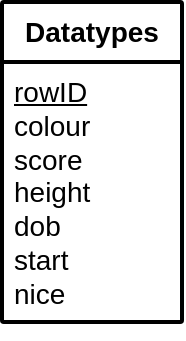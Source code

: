 <mxfile version="26.0.4" pages="4">
  <diagram name="Datatypes" id="0X_pPW02TSwymqmn3ZUb">
    <mxGraphModel dx="1122" dy="677" grid="1" gridSize="10" guides="1" tooltips="1" connect="1" arrows="1" fold="1" page="1" pageScale="1" pageWidth="413" pageHeight="291" math="0" shadow="0">
      <root>
        <mxCell id="RcTGqMjXrtC9ltl5M4Rv-0" />
        <mxCell id="RcTGqMjXrtC9ltl5M4Rv-1" parent="RcTGqMjXrtC9ltl5M4Rv-0" />
        <mxCell id="RcTGqMjXrtC9ltl5M4Rv-2" value="&lt;b&gt;Datatypes&lt;/b&gt;" style="swimlane;childLayout=stackLayout;horizontal=1;startSize=30;horizontalStack=0;rounded=1;fontSize=14;fontStyle=0;strokeWidth=2;resizeParent=0;resizeLast=1;shadow=0;dashed=0;align=center;arcSize=1;whiteSpace=wrap;html=1;fillColor=none;" parent="RcTGqMjXrtC9ltl5M4Rv-1" vertex="1">
          <mxGeometry x="120" y="40" width="90" height="160" as="geometry">
            <mxRectangle x="170" y="370" width="80" height="50" as="alternateBounds" />
          </mxGeometry>
        </mxCell>
        <mxCell id="RcTGqMjXrtC9ltl5M4Rv-3" value="&lt;span style=&quot;font-size: 14px;&quot;&gt;&lt;u&gt;rowID&lt;/u&gt;&lt;/span&gt;&lt;div&gt;&lt;span style=&quot;font-size: 14px;&quot;&gt;colour&lt;/span&gt;&lt;/div&gt;&lt;div&gt;&lt;span style=&quot;font-size: 14px;&quot;&gt;score&lt;/span&gt;&lt;/div&gt;&lt;div&gt;&lt;span style=&quot;font-size: 14px;&quot;&gt;height&lt;/span&gt;&lt;/div&gt;&lt;div&gt;&lt;span style=&quot;font-size: 14px;&quot;&gt;dob&lt;/span&gt;&lt;/div&gt;&lt;div&gt;&lt;span style=&quot;font-size: 14px;&quot;&gt;start&lt;/span&gt;&lt;/div&gt;&lt;div&gt;&lt;span style=&quot;font-size: 14px;&quot;&gt;nice&lt;/span&gt;&lt;/div&gt;" style="align=left;strokeColor=none;fillColor=none;spacingLeft=4;fontSize=12;verticalAlign=top;resizable=0;rotatable=0;part=1;html=1;" parent="RcTGqMjXrtC9ltl5M4Rv-2" vertex="1">
          <mxGeometry y="30" width="90" height="130" as="geometry" />
        </mxCell>
        <mxCell id="RcTGqMjXrtC9ltl5M4Rv-4" style="edgeStyle=orthogonalEdgeStyle;rounded=0;orthogonalLoop=1;jettySize=auto;html=1;exitX=0.5;exitY=1;exitDx=0;exitDy=0;" parent="RcTGqMjXrtC9ltl5M4Rv-2" source="RcTGqMjXrtC9ltl5M4Rv-3" target="RcTGqMjXrtC9ltl5M4Rv-3" edge="1">
          <mxGeometry relative="1" as="geometry" />
        </mxCell>
      </root>
    </mxGraphModel>
  </diagram>
  <diagram name="Pupil" id="wAdeiZtUJT6jyN82lT_o">
    <mxGraphModel dx="1122" dy="386" grid="1" gridSize="10" guides="1" tooltips="1" connect="1" arrows="1" fold="1" page="1" pageScale="1" pageWidth="413" pageHeight="291" math="0" shadow="0">
      <root>
        <mxCell id="dkvHbdE_bJwhCcvxUOfx-0" />
        <mxCell id="dkvHbdE_bJwhCcvxUOfx-1" parent="dkvHbdE_bJwhCcvxUOfx-0" />
        <mxCell id="dkvHbdE_bJwhCcvxUOfx-2" value="&lt;b&gt;Pupil&lt;/b&gt;" style="swimlane;childLayout=stackLayout;horizontal=1;startSize=30;horizontalStack=0;rounded=1;fontSize=14;fontStyle=0;strokeWidth=2;resizeParent=0;resizeLast=1;shadow=0;dashed=0;align=center;arcSize=1;whiteSpace=wrap;html=1;fillColor=none;" parent="dkvHbdE_bJwhCcvxUOfx-1" vertex="1">
          <mxGeometry x="160" y="360" width="80" height="160" as="geometry">
            <mxRectangle x="170" y="370" width="80" height="50" as="alternateBounds" />
          </mxGeometry>
        </mxCell>
        <mxCell id="dkvHbdE_bJwhCcvxUOfx-3" value="&lt;span style=&quot;font-size: 14px;&quot;&gt;&lt;u&gt;pupilID&lt;/u&gt;&lt;/span&gt;&lt;div&gt;&lt;span style=&quot;font-size: 14px;&quot;&gt;addressID&lt;/span&gt;&lt;/div&gt;&lt;div&gt;&lt;span style=&quot;font-size: 14px;&quot;&gt;firstName&lt;/span&gt;&lt;/div&gt;&lt;div&gt;&lt;span style=&quot;font-size: 14px;&quot;&gt;lastName&lt;/span&gt;&lt;/div&gt;&lt;div&gt;&lt;span style=&quot;font-size: 14px;&quot;&gt;dob&lt;/span&gt;&lt;/div&gt;&lt;div&gt;&lt;span style=&quot;font-size: 14px;&quot;&gt;age&lt;/span&gt;&lt;/div&gt;&lt;div&gt;&lt;span style=&quot;font-size: 14px;&quot;&gt;enrolled&lt;/span&gt;&lt;/div&gt;" style="align=left;strokeColor=none;fillColor=none;spacingLeft=4;fontSize=12;verticalAlign=top;resizable=0;rotatable=0;part=1;html=1;" parent="dkvHbdE_bJwhCcvxUOfx-2" vertex="1">
          <mxGeometry y="30" width="80" height="130" as="geometry" />
        </mxCell>
        <mxCell id="dkvHbdE_bJwhCcvxUOfx-4" style="edgeStyle=orthogonalEdgeStyle;rounded=0;orthogonalLoop=1;jettySize=auto;html=1;exitX=0.5;exitY=1;exitDx=0;exitDy=0;" parent="dkvHbdE_bJwhCcvxUOfx-2" source="dkvHbdE_bJwhCcvxUOfx-3" target="dkvHbdE_bJwhCcvxUOfx-3" edge="1">
          <mxGeometry relative="1" as="geometry" />
        </mxCell>
      </root>
    </mxGraphModel>
  </diagram>
  <diagram name="Pet" id="6G0cA9n_ZmabSr0BKAnP">
    <mxGraphModel dx="1122" dy="386" grid="1" gridSize="10" guides="1" tooltips="1" connect="1" arrows="1" fold="1" page="1" pageScale="1" pageWidth="413" pageHeight="291" math="0" shadow="0">
      <root>
        <mxCell id="Yb7dvD6yk6OlYiTLAmy_-0" />
        <mxCell id="Yb7dvD6yk6OlYiTLAmy_-1" parent="Yb7dvD6yk6OlYiTLAmy_-0" />
        <mxCell id="Yb7dvD6yk6OlYiTLAmy_-2" value="&lt;b&gt;Pet&lt;/b&gt;" style="swimlane;childLayout=stackLayout;horizontal=1;startSize=30;horizontalStack=0;rounded=1;fontSize=14;fontStyle=0;strokeWidth=2;resizeParent=0;resizeLast=1;shadow=0;dashed=0;align=center;arcSize=1;whiteSpace=wrap;html=1;fillColor=none;" vertex="1" parent="Yb7dvD6yk6OlYiTLAmy_-1">
          <mxGeometry x="160" y="360" width="60" height="110" as="geometry">
            <mxRectangle x="170" y="370" width="80" height="50" as="alternateBounds" />
          </mxGeometry>
        </mxCell>
        <mxCell id="Yb7dvD6yk6OlYiTLAmy_-3" value="&lt;span style=&quot;font-size: 14px;&quot;&gt;&lt;u&gt;name&lt;/u&gt;&lt;/span&gt;&lt;div&gt;&lt;span style=&quot;font-size: 14px;&quot;&gt;type&lt;/span&gt;&lt;/div&gt;&lt;div&gt;&lt;span style=&quot;font-size: 14px;&quot;&gt;age&lt;/span&gt;&lt;/div&gt;&lt;div&gt;&lt;span style=&quot;font-size: 14px;&quot;&gt;insurer&lt;/span&gt;&lt;/div&gt;" style="align=left;strokeColor=none;fillColor=none;spacingLeft=4;fontSize=12;verticalAlign=top;resizable=0;rotatable=0;part=1;html=1;" vertex="1" parent="Yb7dvD6yk6OlYiTLAmy_-2">
          <mxGeometry y="30" width="60" height="80" as="geometry" />
        </mxCell>
        <mxCell id="Yb7dvD6yk6OlYiTLAmy_-4" style="edgeStyle=orthogonalEdgeStyle;rounded=0;orthogonalLoop=1;jettySize=auto;html=1;exitX=0.5;exitY=1;exitDx=0;exitDy=0;" edge="1" parent="Yb7dvD6yk6OlYiTLAmy_-2" source="Yb7dvD6yk6OlYiTLAmy_-3" target="Yb7dvD6yk6OlYiTLAmy_-3">
          <mxGeometry relative="1" as="geometry" />
        </mxCell>
      </root>
    </mxGraphModel>
  </diagram>
  <diagram name="StaffSubject" id="Q7zGEM8cMa9GbJ4rTJJM">
    <mxGraphModel dx="662" dy="433" grid="1" gridSize="10" guides="1" tooltips="1" connect="1" arrows="1" fold="1" page="1" pageScale="1" pageWidth="1169" pageHeight="827" math="0" shadow="0">
      <root>
        <mxCell id="RcTGqMjXrtC9ltl5M4Rv-0" />
        <mxCell id="RcTGqMjXrtC9ltl5M4Rv-1" parent="RcTGqMjXrtC9ltl5M4Rv-0" />
        <mxCell id="RcTGqMjXrtC9ltl5M4Rv-2" value="&lt;b&gt;Staff&lt;/b&gt;" style="swimlane;childLayout=stackLayout;horizontal=1;startSize=30;horizontalStack=0;rounded=1;fontSize=14;fontStyle=0;strokeWidth=2;resizeParent=0;resizeLast=1;shadow=0;dashed=0;align=center;arcSize=1;whiteSpace=wrap;html=1;fillColor=none;" parent="RcTGqMjXrtC9ltl5M4Rv-1" vertex="1">
          <mxGeometry x="360" y="360" width="120" height="120" as="geometry">
            <mxRectangle x="170" y="370" width="80" height="50" as="alternateBounds" />
          </mxGeometry>
        </mxCell>
        <mxCell id="RcTGqMjXrtC9ltl5M4Rv-3" value="&lt;span style=&quot;font-size: 14px;&quot;&gt;&lt;u&gt;staffID&lt;/u&gt;&lt;/span&gt;&lt;div&gt;&lt;span style=&quot;font-size: 14px;&quot;&gt;title&lt;/span&gt;&lt;/div&gt;&lt;div&gt;&lt;span style=&quot;font-size: 14px;&quot;&gt;lastName&lt;/span&gt;&lt;/div&gt;&lt;div&gt;&lt;span style=&quot;font-size: 14px;&quot;&gt;role&lt;/span&gt;&lt;/div&gt;" style="align=left;strokeColor=none;fillColor=none;spacingLeft=4;fontSize=12;verticalAlign=top;resizable=0;rotatable=0;part=1;html=1;" parent="RcTGqMjXrtC9ltl5M4Rv-2" vertex="1">
          <mxGeometry y="30" width="120" height="90" as="geometry" />
        </mxCell>
        <mxCell id="RcTGqMjXrtC9ltl5M4Rv-4" style="edgeStyle=orthogonalEdgeStyle;rounded=0;orthogonalLoop=1;jettySize=auto;html=1;exitX=0.5;exitY=1;exitDx=0;exitDy=0;" parent="RcTGqMjXrtC9ltl5M4Rv-2" source="RcTGqMjXrtC9ltl5M4Rv-3" target="RcTGqMjXrtC9ltl5M4Rv-3" edge="1">
          <mxGeometry relative="1" as="geometry" />
        </mxCell>
        <mxCell id="RcTGqMjXrtC9ltl5M4Rv-5" value="&lt;b&gt;Teacher&lt;/b&gt;" style="swimlane;childLayout=stackLayout;horizontal=1;startSize=30;horizontalStack=0;rounded=1;fontSize=14;fontStyle=0;strokeWidth=2;resizeParent=0;resizeLast=1;shadow=0;dashed=0;align=center;arcSize=1;whiteSpace=wrap;html=1;fillColor=none;" parent="RcTGqMjXrtC9ltl5M4Rv-1" vertex="1">
          <mxGeometry x="600" y="360" width="120" height="120" as="geometry">
            <mxRectangle x="170" y="370" width="80" height="50" as="alternateBounds" />
          </mxGeometry>
        </mxCell>
        <mxCell id="RcTGqMjXrtC9ltl5M4Rv-6" value="&lt;span style=&quot;font-size: 14px;&quot;&gt;&lt;u&gt;staffID&lt;/u&gt;*&lt;/span&gt;&lt;div&gt;&lt;span style=&quot;font-size: 14px;&quot;&gt;&lt;u&gt;subjectID&lt;/u&gt;*&lt;/span&gt;&lt;/div&gt;" style="align=left;strokeColor=none;fillColor=none;spacingLeft=4;fontSize=12;verticalAlign=top;resizable=0;rotatable=0;part=1;html=1;" parent="RcTGqMjXrtC9ltl5M4Rv-5" vertex="1">
          <mxGeometry y="30" width="120" height="90" as="geometry" />
        </mxCell>
        <mxCell id="1jgJIBs9kYSq21pB2lWS-0" value="&lt;b&gt;Subject&lt;/b&gt;" style="swimlane;childLayout=stackLayout;horizontal=1;startSize=30;horizontalStack=0;rounded=1;fontSize=14;fontStyle=0;strokeWidth=2;resizeParent=0;resizeLast=1;shadow=0;dashed=0;align=center;arcSize=1;whiteSpace=wrap;html=1;fillColor=none;" vertex="1" parent="RcTGqMjXrtC9ltl5M4Rv-1">
          <mxGeometry x="840" y="360" width="120" height="120" as="geometry">
            <mxRectangle x="170" y="370" width="80" height="50" as="alternateBounds" />
          </mxGeometry>
        </mxCell>
        <mxCell id="1jgJIBs9kYSq21pB2lWS-1" value="&lt;span style=&quot;font-size: 14px;&quot;&gt;&lt;u&gt;subjectID&lt;/u&gt;&lt;/span&gt;&lt;div&gt;&lt;span style=&quot;font-size: 14px;&quot;&gt;subject&lt;/span&gt;&lt;/div&gt;" style="align=left;strokeColor=none;fillColor=none;spacingLeft=4;fontSize=12;verticalAlign=top;resizable=0;rotatable=0;part=1;html=1;" vertex="1" parent="1jgJIBs9kYSq21pB2lWS-0">
          <mxGeometry y="30" width="120" height="90" as="geometry" />
        </mxCell>
        <mxCell id="1jgJIBs9kYSq21pB2lWS-2" style="edgeStyle=orthogonalEdgeStyle;rounded=0;orthogonalLoop=1;jettySize=auto;html=1;exitX=1;exitY=0.5;exitDx=0;exitDy=0;entryX=0;entryY=0.5;entryDx=0;entryDy=0;endArrow=none;endFill=0;startArrow=ERmany;startFill=0;startSize=20;" edge="1" parent="RcTGqMjXrtC9ltl5M4Rv-1" source="RcTGqMjXrtC9ltl5M4Rv-6" target="1jgJIBs9kYSq21pB2lWS-1">
          <mxGeometry relative="1" as="geometry" />
        </mxCell>
        <mxCell id="1jgJIBs9kYSq21pB2lWS-3" style="edgeStyle=orthogonalEdgeStyle;rounded=0;orthogonalLoop=1;jettySize=auto;html=1;exitX=1;exitY=0.5;exitDx=0;exitDy=0;entryX=0;entryY=0.5;entryDx=0;entryDy=0;endArrow=ERmany;endFill=0;startSize=6;endSize=20;" edge="1" parent="RcTGqMjXrtC9ltl5M4Rv-1" source="RcTGqMjXrtC9ltl5M4Rv-3" target="RcTGqMjXrtC9ltl5M4Rv-6">
          <mxGeometry relative="1" as="geometry" />
        </mxCell>
      </root>
    </mxGraphModel>
  </diagram>
</mxfile>
